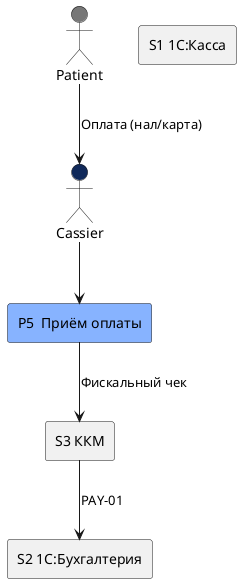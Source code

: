 @startuml DFD_D_Payment
actor Patient  #777777
actor Cassier  #10295A

rectangle "P5  Приём оплаты" as P5 #87B3FF

rectangle "S1 1C:Касса"         as S1
rectangle "S2 1C:Бухгалтерия"   as S2
rectangle "S3 ККМ"              as S3

Patient --> Cassier : Оплата (нал/карта)
Cassier --> P5
P5 --> S3 : Фискальный чек
S3 --> S2 : PAY-01
@enduml
